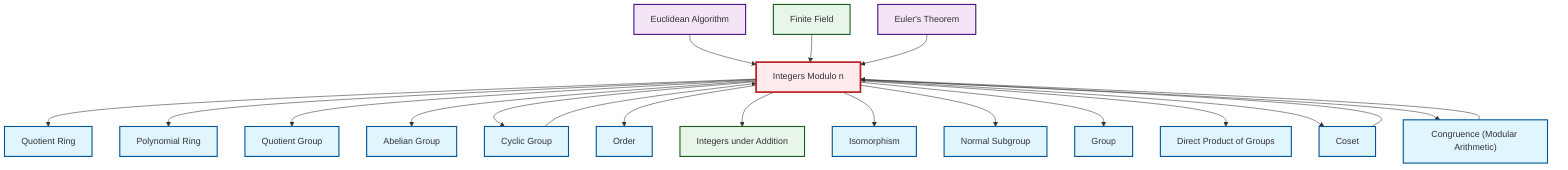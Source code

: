 graph TD
    classDef definition fill:#e1f5fe,stroke:#01579b,stroke-width:2px
    classDef theorem fill:#f3e5f5,stroke:#4a148c,stroke-width:2px
    classDef axiom fill:#fff3e0,stroke:#e65100,stroke-width:2px
    classDef example fill:#e8f5e9,stroke:#1b5e20,stroke-width:2px
    classDef current fill:#ffebee,stroke:#b71c1c,stroke-width:3px
    ex-quotient-integers-mod-n["Integers Modulo n"]:::example
    def-direct-product["Direct Product of Groups"]:::definition
    def-normal-subgroup["Normal Subgroup"]:::definition
    def-congruence["Congruence (Modular Arithmetic)"]:::definition
    ex-finite-field["Finite Field"]:::example
    def-coset["Coset"]:::definition
    thm-euclidean-algorithm["Euclidean Algorithm"]:::theorem
    def-isomorphism["Isomorphism"]:::definition
    def-order["Order"]:::definition
    ex-integers-addition["Integers under Addition"]:::example
    thm-euler["Euler's Theorem"]:::theorem
    def-quotient-ring["Quotient Ring"]:::definition
    def-abelian-group["Abelian Group"]:::definition
    def-cyclic-group["Cyclic Group"]:::definition
    def-group["Group"]:::definition
    def-quotient-group["Quotient Group"]:::definition
    def-polynomial-ring["Polynomial Ring"]:::definition
    ex-quotient-integers-mod-n --> def-quotient-ring
    def-cyclic-group --> ex-quotient-integers-mod-n
    ex-quotient-integers-mod-n --> def-polynomial-ring
    ex-quotient-integers-mod-n --> def-quotient-group
    ex-quotient-integers-mod-n --> def-abelian-group
    thm-euclidean-algorithm --> ex-quotient-integers-mod-n
    ex-quotient-integers-mod-n --> def-cyclic-group
    ex-quotient-integers-mod-n --> def-order
    ex-quotient-integers-mod-n --> ex-integers-addition
    ex-quotient-integers-mod-n --> def-isomorphism
    def-congruence --> ex-quotient-integers-mod-n
    ex-quotient-integers-mod-n --> def-normal-subgroup
    ex-quotient-integers-mod-n --> def-group
    def-coset --> ex-quotient-integers-mod-n
    ex-quotient-integers-mod-n --> def-direct-product
    ex-finite-field --> ex-quotient-integers-mod-n
    thm-euler --> ex-quotient-integers-mod-n
    ex-quotient-integers-mod-n --> def-coset
    ex-quotient-integers-mod-n --> def-congruence
    class ex-quotient-integers-mod-n current